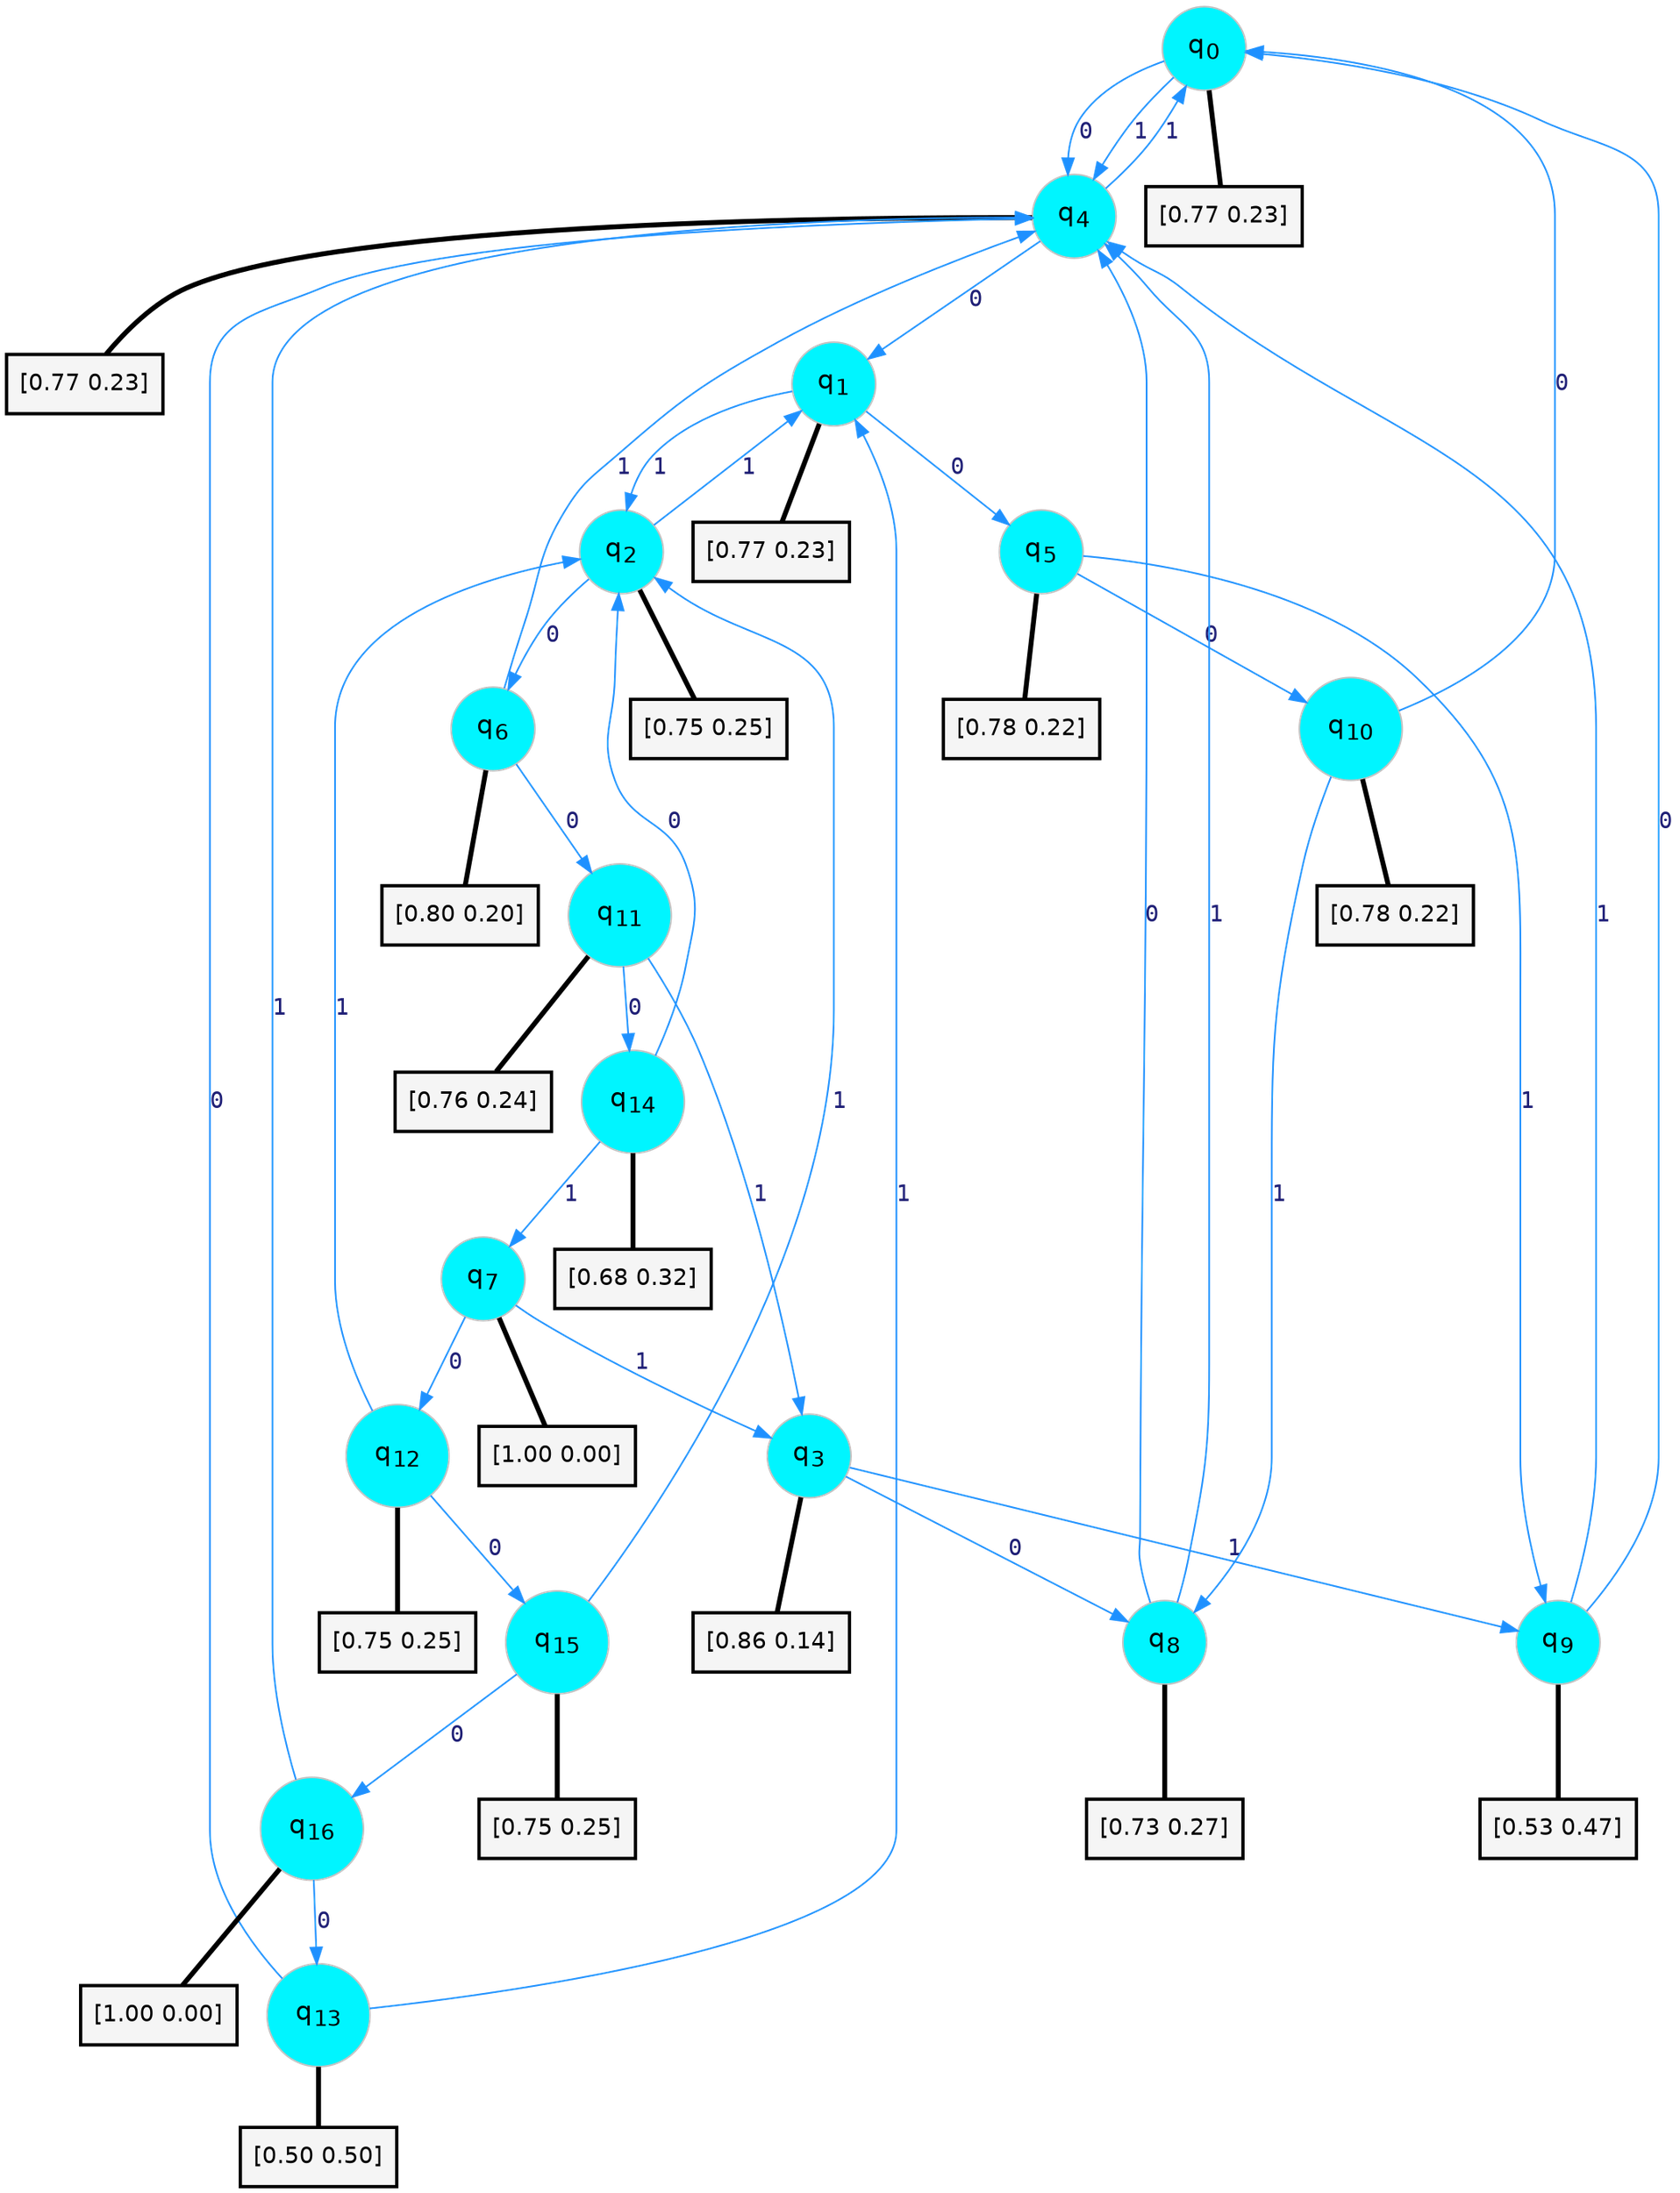 digraph G {
graph [
bgcolor=transparent, dpi=300, rankdir=TD, size="40,25"];
node [
color=gray, fillcolor=turquoise1, fontcolor=black, fontname=Helvetica, fontsize=16, fontweight=bold, shape=circle, style=filled];
edge [
arrowsize=1, color=dodgerblue1, fontcolor=midnightblue, fontname=courier, fontweight=bold, penwidth=1, style=solid, weight=20];
0[label=<q<SUB>0</SUB>>];
1[label=<q<SUB>1</SUB>>];
2[label=<q<SUB>2</SUB>>];
3[label=<q<SUB>3</SUB>>];
4[label=<q<SUB>4</SUB>>];
5[label=<q<SUB>5</SUB>>];
6[label=<q<SUB>6</SUB>>];
7[label=<q<SUB>7</SUB>>];
8[label=<q<SUB>8</SUB>>];
9[label=<q<SUB>9</SUB>>];
10[label=<q<SUB>10</SUB>>];
11[label=<q<SUB>11</SUB>>];
12[label=<q<SUB>12</SUB>>];
13[label=<q<SUB>13</SUB>>];
14[label=<q<SUB>14</SUB>>];
15[label=<q<SUB>15</SUB>>];
16[label=<q<SUB>16</SUB>>];
17[label="[0.77 0.23]", shape=box,fontcolor=black, fontname=Helvetica, fontsize=14, penwidth=2, fillcolor=whitesmoke,color=black];
18[label="[0.77 0.23]", shape=box,fontcolor=black, fontname=Helvetica, fontsize=14, penwidth=2, fillcolor=whitesmoke,color=black];
19[label="[0.75 0.25]", shape=box,fontcolor=black, fontname=Helvetica, fontsize=14, penwidth=2, fillcolor=whitesmoke,color=black];
20[label="[0.86 0.14]", shape=box,fontcolor=black, fontname=Helvetica, fontsize=14, penwidth=2, fillcolor=whitesmoke,color=black];
21[label="[0.77 0.23]", shape=box,fontcolor=black, fontname=Helvetica, fontsize=14, penwidth=2, fillcolor=whitesmoke,color=black];
22[label="[0.78 0.22]", shape=box,fontcolor=black, fontname=Helvetica, fontsize=14, penwidth=2, fillcolor=whitesmoke,color=black];
23[label="[0.80 0.20]", shape=box,fontcolor=black, fontname=Helvetica, fontsize=14, penwidth=2, fillcolor=whitesmoke,color=black];
24[label="[1.00 0.00]", shape=box,fontcolor=black, fontname=Helvetica, fontsize=14, penwidth=2, fillcolor=whitesmoke,color=black];
25[label="[0.73 0.27]", shape=box,fontcolor=black, fontname=Helvetica, fontsize=14, penwidth=2, fillcolor=whitesmoke,color=black];
26[label="[0.53 0.47]", shape=box,fontcolor=black, fontname=Helvetica, fontsize=14, penwidth=2, fillcolor=whitesmoke,color=black];
27[label="[0.78 0.22]", shape=box,fontcolor=black, fontname=Helvetica, fontsize=14, penwidth=2, fillcolor=whitesmoke,color=black];
28[label="[0.76 0.24]", shape=box,fontcolor=black, fontname=Helvetica, fontsize=14, penwidth=2, fillcolor=whitesmoke,color=black];
29[label="[0.75 0.25]", shape=box,fontcolor=black, fontname=Helvetica, fontsize=14, penwidth=2, fillcolor=whitesmoke,color=black];
30[label="[0.50 0.50]", shape=box,fontcolor=black, fontname=Helvetica, fontsize=14, penwidth=2, fillcolor=whitesmoke,color=black];
31[label="[0.68 0.32]", shape=box,fontcolor=black, fontname=Helvetica, fontsize=14, penwidth=2, fillcolor=whitesmoke,color=black];
32[label="[0.75 0.25]", shape=box,fontcolor=black, fontname=Helvetica, fontsize=14, penwidth=2, fillcolor=whitesmoke,color=black];
33[label="[1.00 0.00]", shape=box,fontcolor=black, fontname=Helvetica, fontsize=14, penwidth=2, fillcolor=whitesmoke,color=black];
0->4 [label=0];
0->4 [label=1];
0->17 [arrowhead=none, penwidth=3,color=black];
1->5 [label=0];
1->2 [label=1];
1->18 [arrowhead=none, penwidth=3,color=black];
2->6 [label=0];
2->1 [label=1];
2->19 [arrowhead=none, penwidth=3,color=black];
3->8 [label=0];
3->9 [label=1];
3->20 [arrowhead=none, penwidth=3,color=black];
4->1 [label=0];
4->0 [label=1];
4->21 [arrowhead=none, penwidth=3,color=black];
5->10 [label=0];
5->9 [label=1];
5->22 [arrowhead=none, penwidth=3,color=black];
6->11 [label=0];
6->4 [label=1];
6->23 [arrowhead=none, penwidth=3,color=black];
7->12 [label=0];
7->3 [label=1];
7->24 [arrowhead=none, penwidth=3,color=black];
8->4 [label=0];
8->4 [label=1];
8->25 [arrowhead=none, penwidth=3,color=black];
9->0 [label=0];
9->4 [label=1];
9->26 [arrowhead=none, penwidth=3,color=black];
10->0 [label=0];
10->8 [label=1];
10->27 [arrowhead=none, penwidth=3,color=black];
11->14 [label=0];
11->3 [label=1];
11->28 [arrowhead=none, penwidth=3,color=black];
12->15 [label=0];
12->2 [label=1];
12->29 [arrowhead=none, penwidth=3,color=black];
13->4 [label=0];
13->1 [label=1];
13->30 [arrowhead=none, penwidth=3,color=black];
14->2 [label=0];
14->7 [label=1];
14->31 [arrowhead=none, penwidth=3,color=black];
15->16 [label=0];
15->2 [label=1];
15->32 [arrowhead=none, penwidth=3,color=black];
16->13 [label=0];
16->4 [label=1];
16->33 [arrowhead=none, penwidth=3,color=black];
}
